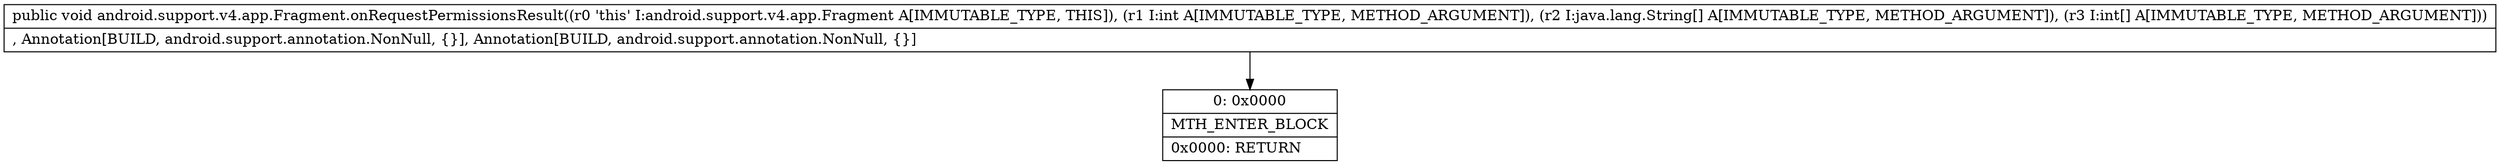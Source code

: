 digraph "CFG forandroid.support.v4.app.Fragment.onRequestPermissionsResult(I[Ljava\/lang\/String;[I)V" {
Node_0 [shape=record,label="{0\:\ 0x0000|MTH_ENTER_BLOCK\l|0x0000: RETURN   \l}"];
MethodNode[shape=record,label="{public void android.support.v4.app.Fragment.onRequestPermissionsResult((r0 'this' I:android.support.v4.app.Fragment A[IMMUTABLE_TYPE, THIS]), (r1 I:int A[IMMUTABLE_TYPE, METHOD_ARGUMENT]), (r2 I:java.lang.String[] A[IMMUTABLE_TYPE, METHOD_ARGUMENT]), (r3 I:int[] A[IMMUTABLE_TYPE, METHOD_ARGUMENT]))  | , Annotation[BUILD, android.support.annotation.NonNull, \{\}], Annotation[BUILD, android.support.annotation.NonNull, \{\}]\l}"];
MethodNode -> Node_0;
}

